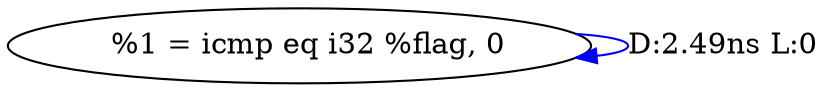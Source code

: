 digraph {
Node0x2bbca30[label="  %1 = icmp eq i32 %flag, 0"];
Node0x2bbca30 -> Node0x2bbca30[label="D:2.49ns L:0",color=blue];
}
